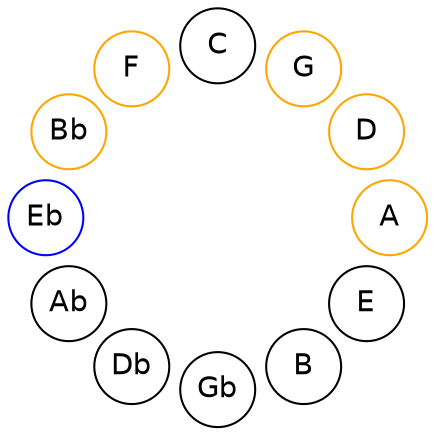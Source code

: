 
graph {

layout = circo;
mindist = .1

node [shape = circle, fontname = Helvetica, margin = 0]
edge [style=invis]

subgraph 1 {
	E -- B -- Gb -- Db -- Ab -- Eb -- Bb -- F -- C -- G -- D -- A -- E
}

Eb [color=blue];
Bb [color=orange];
F [color=orange];
G [color=orange];
D [color=orange];
A [color=orange];
}
